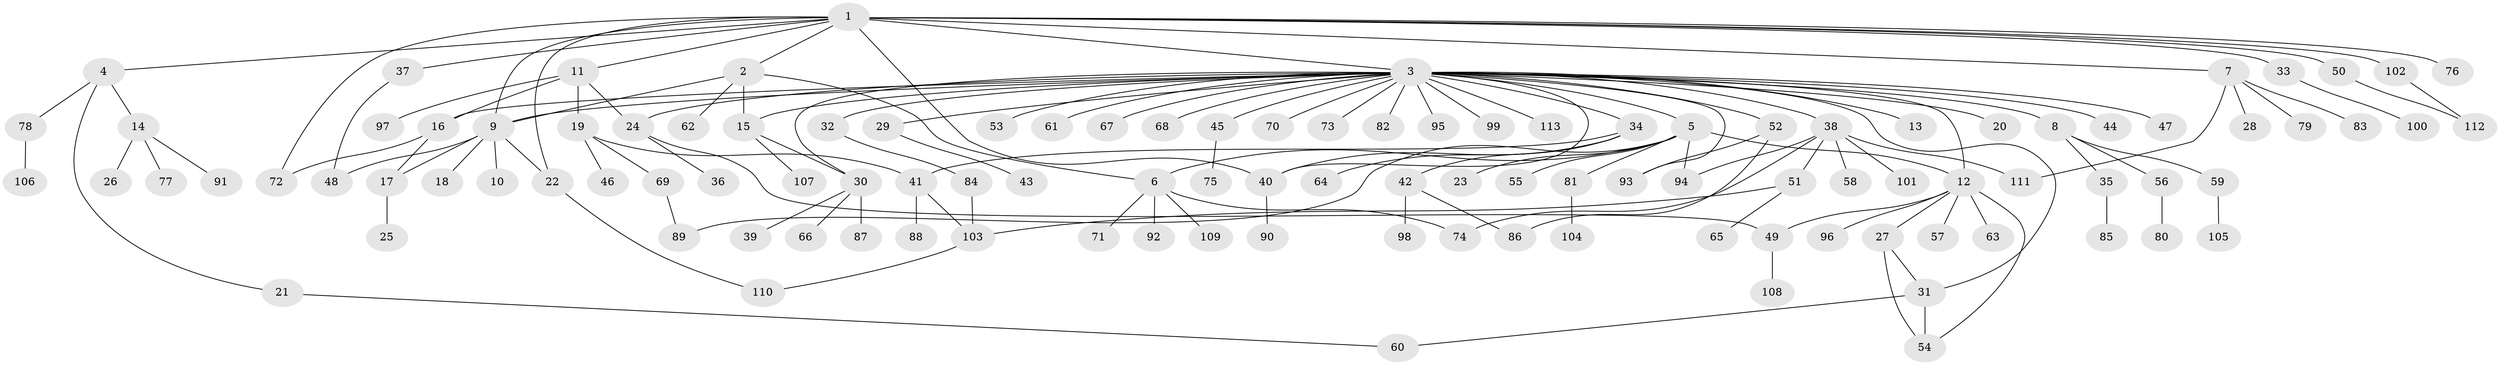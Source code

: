 // Generated by graph-tools (version 1.1) at 2025/11/02/27/25 16:11:12]
// undirected, 113 vertices, 142 edges
graph export_dot {
graph [start="1"]
  node [color=gray90,style=filled];
  1;
  2;
  3;
  4;
  5;
  6;
  7;
  8;
  9;
  10;
  11;
  12;
  13;
  14;
  15;
  16;
  17;
  18;
  19;
  20;
  21;
  22;
  23;
  24;
  25;
  26;
  27;
  28;
  29;
  30;
  31;
  32;
  33;
  34;
  35;
  36;
  37;
  38;
  39;
  40;
  41;
  42;
  43;
  44;
  45;
  46;
  47;
  48;
  49;
  50;
  51;
  52;
  53;
  54;
  55;
  56;
  57;
  58;
  59;
  60;
  61;
  62;
  63;
  64;
  65;
  66;
  67;
  68;
  69;
  70;
  71;
  72;
  73;
  74;
  75;
  76;
  77;
  78;
  79;
  80;
  81;
  82;
  83;
  84;
  85;
  86;
  87;
  88;
  89;
  90;
  91;
  92;
  93;
  94;
  95;
  96;
  97;
  98;
  99;
  100;
  101;
  102;
  103;
  104;
  105;
  106;
  107;
  108;
  109;
  110;
  111;
  112;
  113;
  1 -- 2;
  1 -- 3;
  1 -- 4;
  1 -- 7;
  1 -- 9;
  1 -- 11;
  1 -- 22;
  1 -- 33;
  1 -- 37;
  1 -- 40;
  1 -- 50;
  1 -- 72;
  1 -- 76;
  1 -- 102;
  2 -- 6;
  2 -- 9;
  2 -- 15;
  2 -- 62;
  3 -- 5;
  3 -- 8;
  3 -- 9;
  3 -- 12;
  3 -- 13;
  3 -- 15;
  3 -- 16;
  3 -- 20;
  3 -- 24;
  3 -- 29;
  3 -- 30;
  3 -- 31;
  3 -- 32;
  3 -- 34;
  3 -- 38;
  3 -- 40;
  3 -- 44;
  3 -- 45;
  3 -- 47;
  3 -- 52;
  3 -- 53;
  3 -- 61;
  3 -- 67;
  3 -- 68;
  3 -- 70;
  3 -- 73;
  3 -- 82;
  3 -- 93;
  3 -- 95;
  3 -- 99;
  3 -- 113;
  4 -- 14;
  4 -- 21;
  4 -- 78;
  5 -- 6;
  5 -- 12;
  5 -- 23;
  5 -- 55;
  5 -- 81;
  5 -- 89;
  5 -- 94;
  6 -- 71;
  6 -- 74;
  6 -- 92;
  6 -- 109;
  7 -- 28;
  7 -- 79;
  7 -- 83;
  7 -- 111;
  8 -- 35;
  8 -- 56;
  8 -- 59;
  9 -- 10;
  9 -- 17;
  9 -- 18;
  9 -- 22;
  9 -- 48;
  11 -- 16;
  11 -- 19;
  11 -- 24;
  11 -- 97;
  12 -- 27;
  12 -- 49;
  12 -- 54;
  12 -- 57;
  12 -- 63;
  12 -- 96;
  14 -- 26;
  14 -- 77;
  14 -- 91;
  15 -- 30;
  15 -- 107;
  16 -- 17;
  16 -- 72;
  17 -- 25;
  19 -- 41;
  19 -- 46;
  19 -- 69;
  21 -- 60;
  22 -- 110;
  24 -- 36;
  24 -- 49;
  27 -- 31;
  27 -- 54;
  29 -- 43;
  30 -- 39;
  30 -- 66;
  30 -- 87;
  31 -- 54;
  31 -- 60;
  32 -- 84;
  33 -- 100;
  34 -- 40;
  34 -- 41;
  34 -- 42;
  34 -- 64;
  35 -- 85;
  37 -- 48;
  38 -- 51;
  38 -- 58;
  38 -- 74;
  38 -- 94;
  38 -- 101;
  38 -- 111;
  40 -- 90;
  41 -- 88;
  41 -- 103;
  42 -- 86;
  42 -- 98;
  45 -- 75;
  49 -- 108;
  50 -- 112;
  51 -- 65;
  51 -- 103;
  52 -- 86;
  52 -- 93;
  56 -- 80;
  59 -- 105;
  69 -- 89;
  78 -- 106;
  81 -- 104;
  84 -- 103;
  102 -- 112;
  103 -- 110;
}
